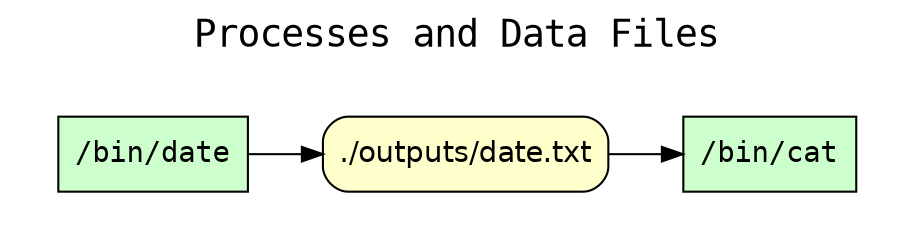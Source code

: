 
digraph cpr_run {
rankdir=LR
fontname=Courier; fontsize=18; labelloc=t
label="Processes and Data Files"
subgraph cluster_inputs { label=""; color=white; penwidth=0
subgraph cluster_inputs_inner { label=""; color=white
node[shape=box style="filled" fillcolor="#CCFFCC" peripheries=1 fontname=Courier]
"exe:e3" [label="/bin/cat"]
"exe:e2" [label="/bin/date"]
node[shape=box style="rounded,filled" fillcolor="#FFFFCC" peripheries=1 fontname=Helvetica]
"access:i7" [label="./outputs/date.txt"]
"exe:e2" -> "access:i7"
"access:i7" -> "exe:e3"
}}
}

